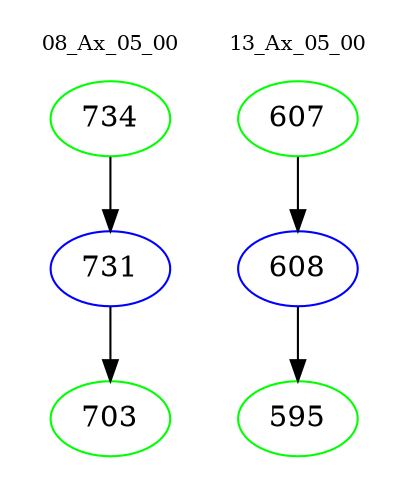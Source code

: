 digraph{
subgraph cluster_0 {
color = white
label = "08_Ax_05_00";
fontsize=10;
T0_734 [label="734", color="green"]
T0_734 -> T0_731 [color="black"]
T0_731 [label="731", color="blue"]
T0_731 -> T0_703 [color="black"]
T0_703 [label="703", color="green"]
}
subgraph cluster_1 {
color = white
label = "13_Ax_05_00";
fontsize=10;
T1_607 [label="607", color="green"]
T1_607 -> T1_608 [color="black"]
T1_608 [label="608", color="blue"]
T1_608 -> T1_595 [color="black"]
T1_595 [label="595", color="green"]
}
}
